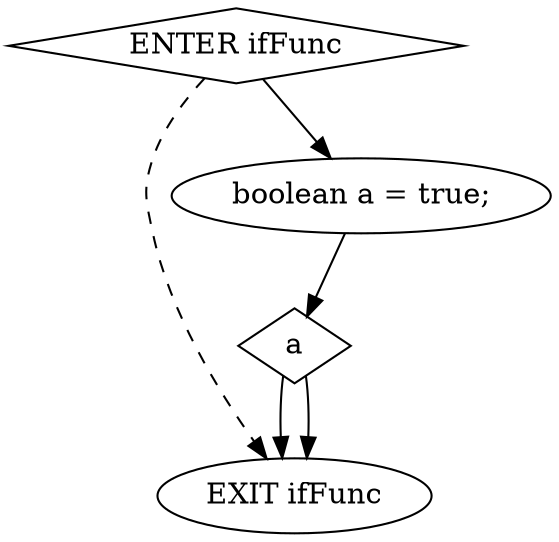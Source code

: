 digraph G {
  0 [ shape="diamond" label="ENTER ifFunc" ];
  1 [ label="EXIT ifFunc" ];
  2 [ label="boolean a = true;" ];
  3 [ shape="diamond" label="a" ];
  0 -> 2 [ ];
  2 -> 3 [ ];
  3 -> 1 [ ];
  3 -> 1 [ ];
  0 -> 1 [ style="dashed" ];
}
